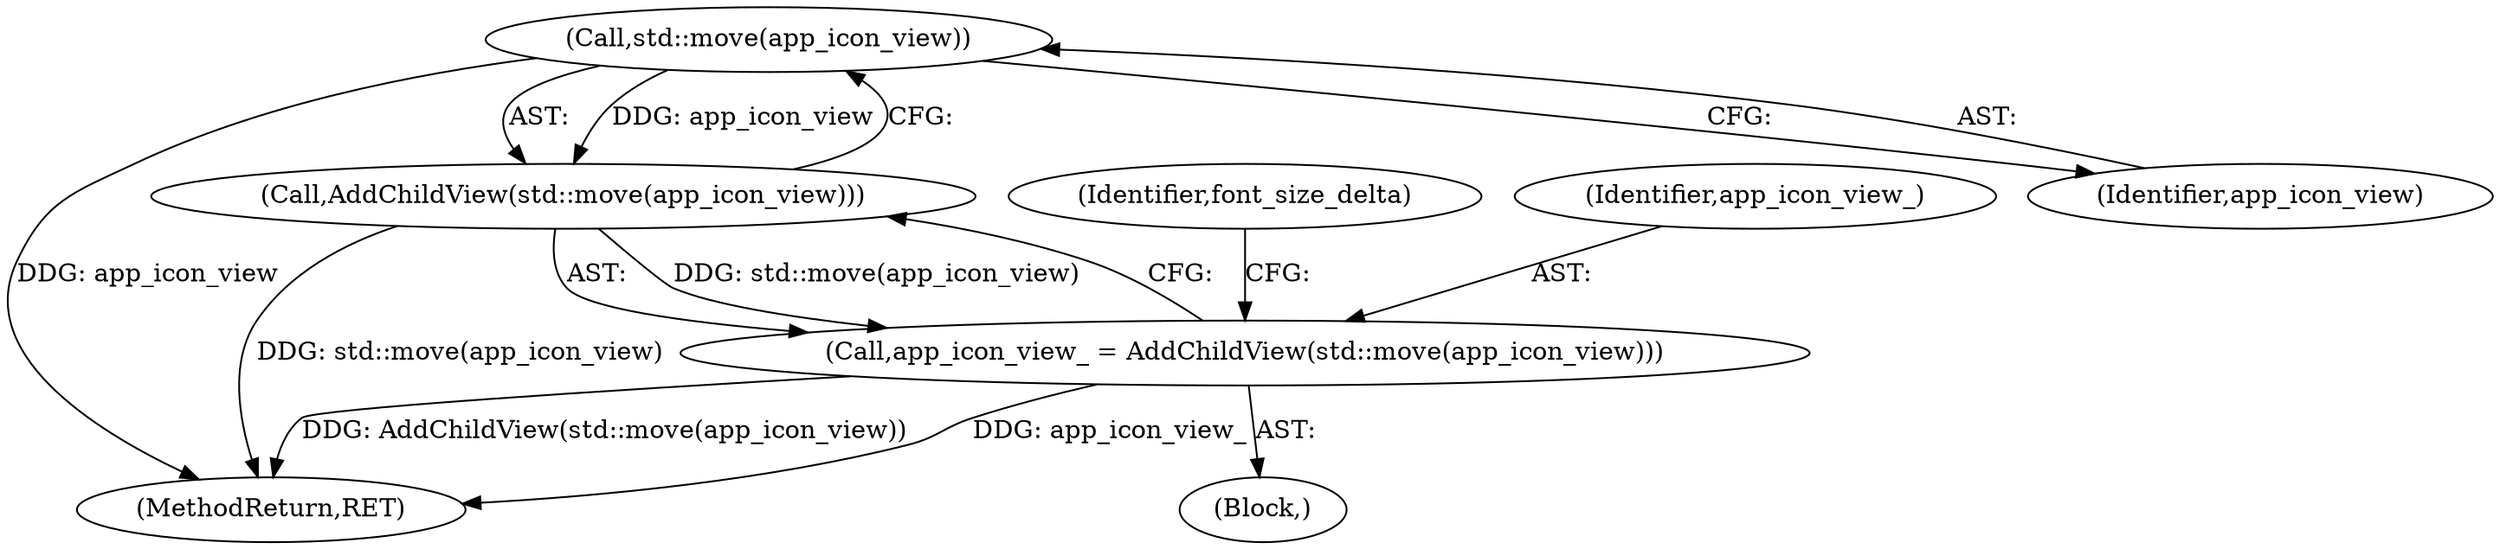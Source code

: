 digraph "0_Chrome_c25b198675380f713a56649c857b4367601d4a3d_6@API" {
"1000130" [label="(Call,std::move(app_icon_view))"];
"1000129" [label="(Call,AddChildView(std::move(app_icon_view)))"];
"1000127" [label="(Call,app_icon_view_ = AddChildView(std::move(app_icon_view)))"];
"1000131" [label="(Identifier,app_icon_view)"];
"1000135" [label="(Identifier,font_size_delta)"];
"1000129" [label="(Call,AddChildView(std::move(app_icon_view)))"];
"1000160" [label="(MethodReturn,RET)"];
"1000127" [label="(Call,app_icon_view_ = AddChildView(std::move(app_icon_view)))"];
"1000101" [label="(Block,)"];
"1000130" [label="(Call,std::move(app_icon_view))"];
"1000128" [label="(Identifier,app_icon_view_)"];
"1000130" -> "1000129"  [label="AST: "];
"1000130" -> "1000131"  [label="CFG: "];
"1000131" -> "1000130"  [label="AST: "];
"1000129" -> "1000130"  [label="CFG: "];
"1000130" -> "1000160"  [label="DDG: app_icon_view"];
"1000130" -> "1000129"  [label="DDG: app_icon_view"];
"1000129" -> "1000127"  [label="AST: "];
"1000127" -> "1000129"  [label="CFG: "];
"1000129" -> "1000160"  [label="DDG: std::move(app_icon_view)"];
"1000129" -> "1000127"  [label="DDG: std::move(app_icon_view)"];
"1000127" -> "1000101"  [label="AST: "];
"1000128" -> "1000127"  [label="AST: "];
"1000135" -> "1000127"  [label="CFG: "];
"1000127" -> "1000160"  [label="DDG: AddChildView(std::move(app_icon_view))"];
"1000127" -> "1000160"  [label="DDG: app_icon_view_"];
}
